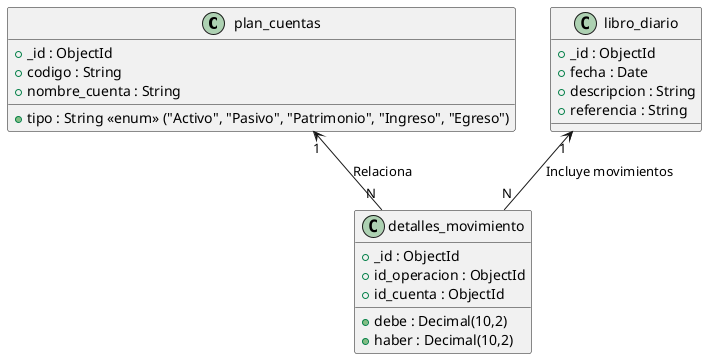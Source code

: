 @startuml
class plan_cuentas {
    + _id : ObjectId
    + codigo : String
    + nombre_cuenta : String
    + tipo : String <<enum>> ("Activo", "Pasivo", "Patrimonio", "Ingreso", "Egreso")
}

class libro_diario {
    + _id : ObjectId
    + fecha : Date
    + descripcion : String
    + referencia : String
}

class detalles_movimiento {
    + _id : ObjectId
    + id_operacion : ObjectId
    + id_cuenta : ObjectId
    + debe : Decimal(10,2)
    + haber : Decimal(10,2)
}

plan_cuentas "1" <-- "N" detalles_movimiento : Relaciona
libro_diario "1" <-- "N" detalles_movimiento : Incluye movimientos
@enduml